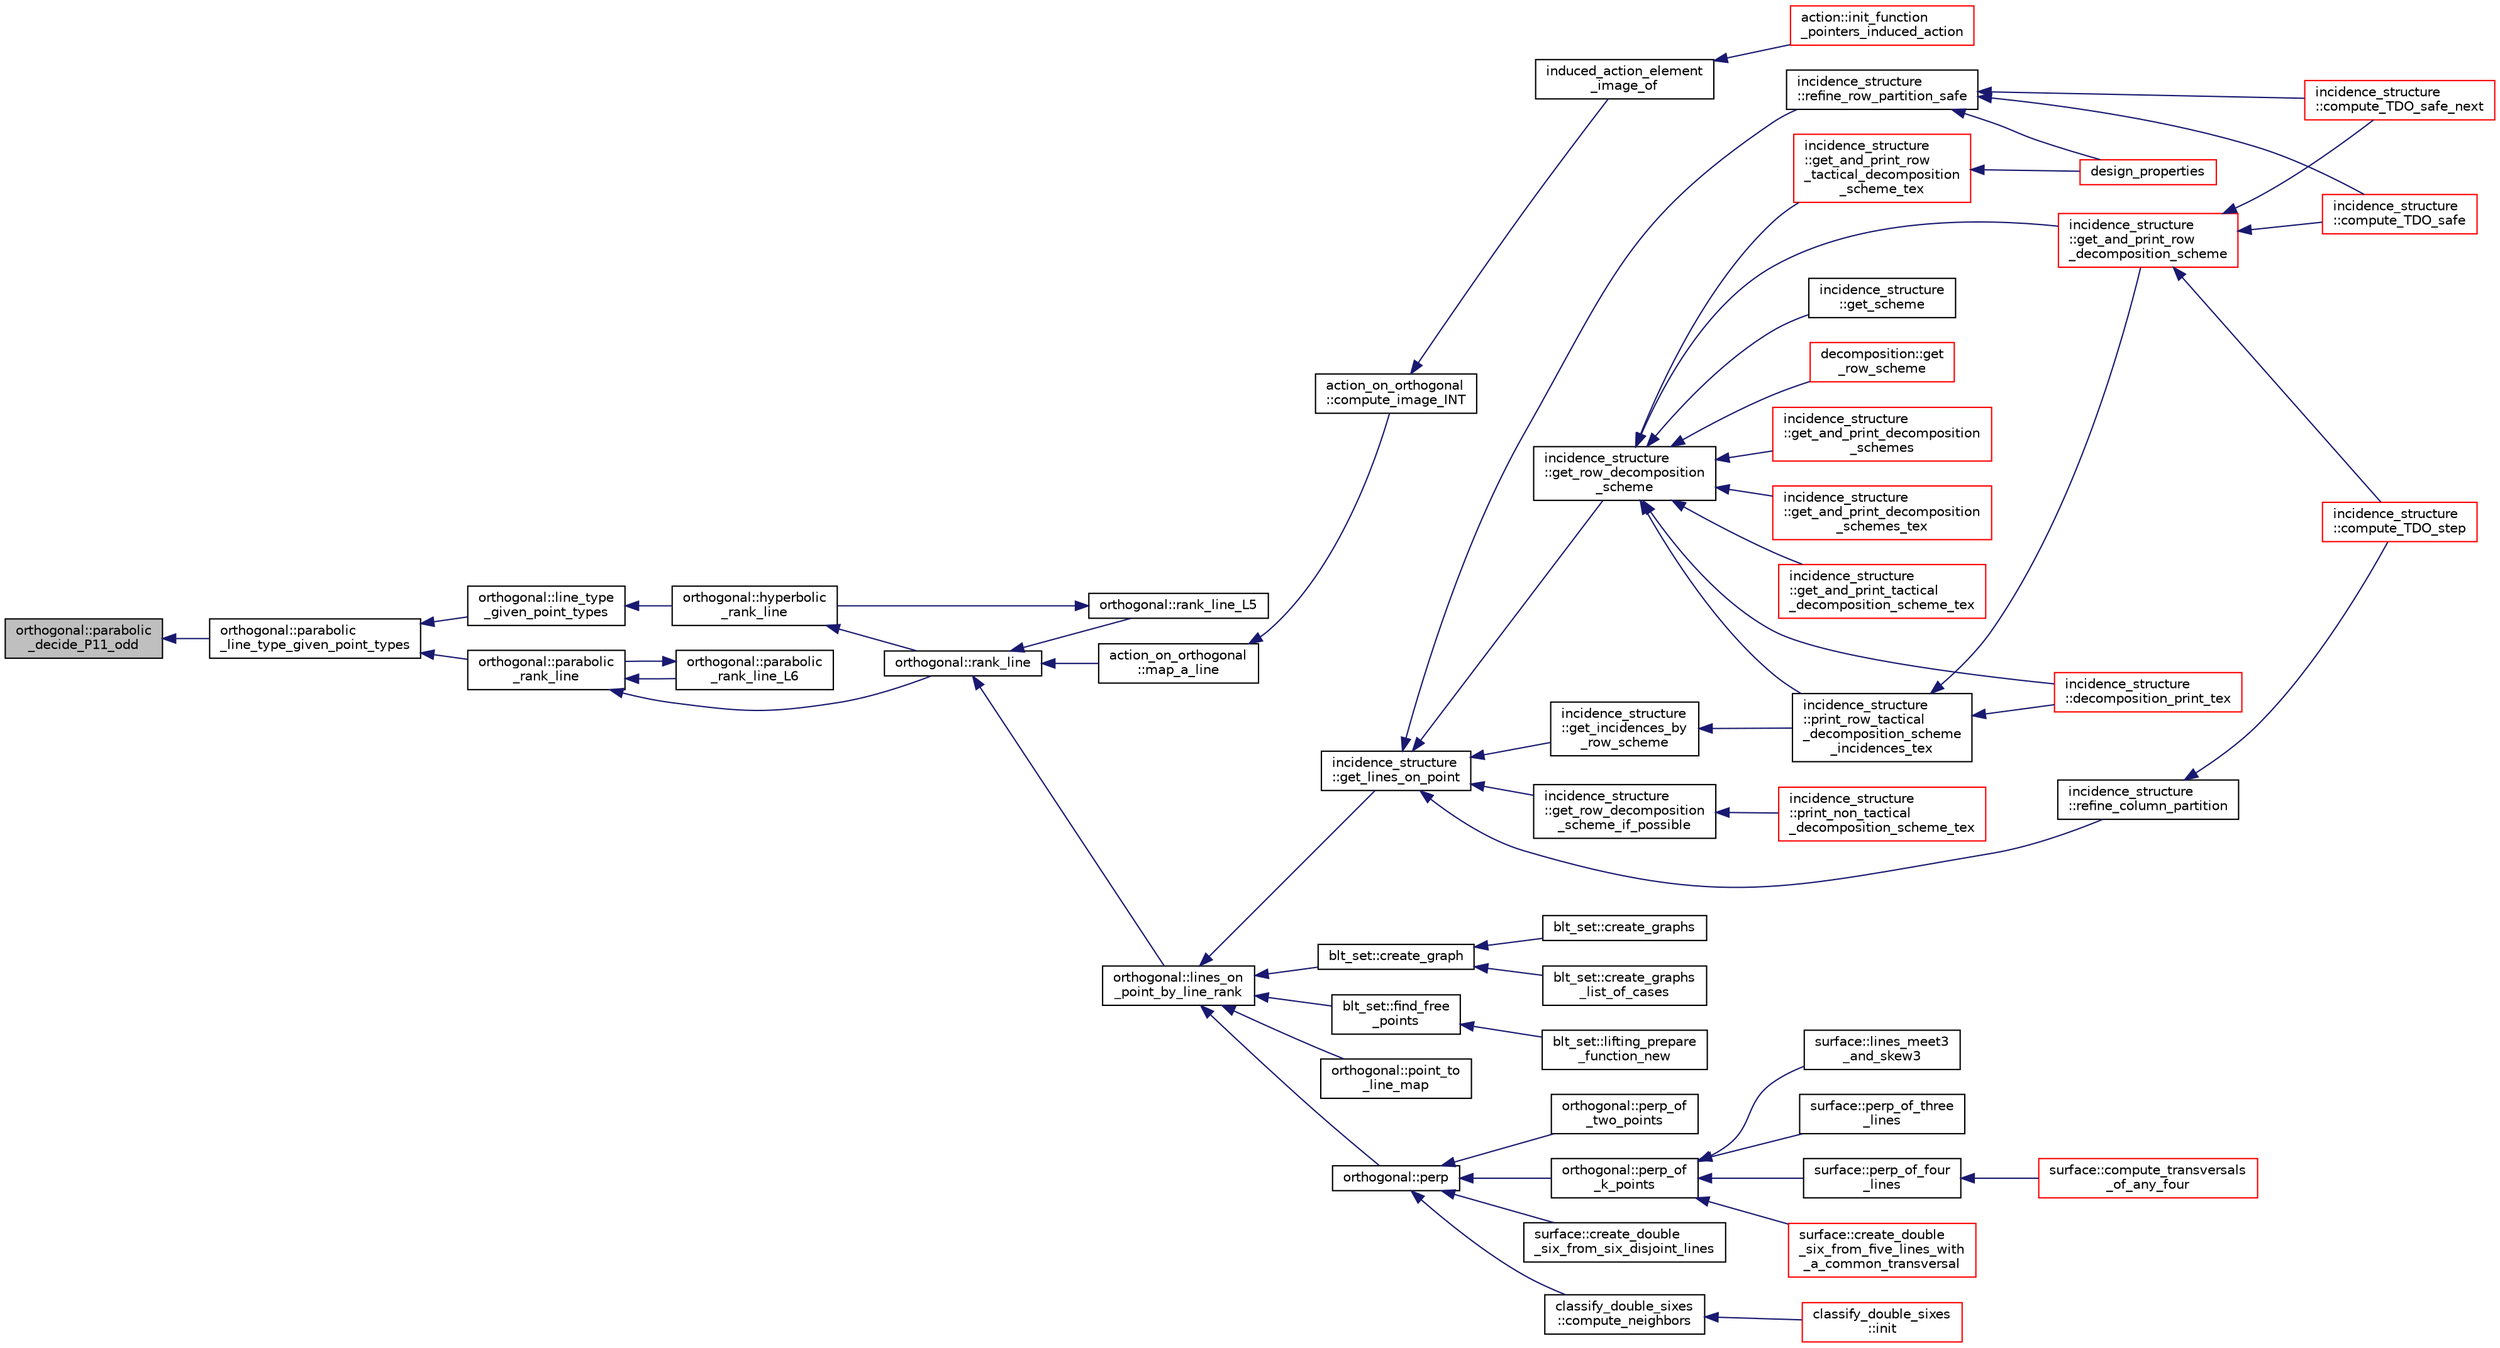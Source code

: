 digraph "orthogonal::parabolic_decide_P11_odd"
{
  edge [fontname="Helvetica",fontsize="10",labelfontname="Helvetica",labelfontsize="10"];
  node [fontname="Helvetica",fontsize="10",shape=record];
  rankdir="LR";
  Node14931 [label="orthogonal::parabolic\l_decide_P11_odd",height=0.2,width=0.4,color="black", fillcolor="grey75", style="filled", fontcolor="black"];
  Node14931 -> Node14932 [dir="back",color="midnightblue",fontsize="10",style="solid",fontname="Helvetica"];
  Node14932 [label="orthogonal::parabolic\l_line_type_given_point_types",height=0.2,width=0.4,color="black", fillcolor="white", style="filled",URL="$d7/daa/classorthogonal.html#af1894e9b4951ea3b58fafaec8e1314d4"];
  Node14932 -> Node14933 [dir="back",color="midnightblue",fontsize="10",style="solid",fontname="Helvetica"];
  Node14933 [label="orthogonal::line_type\l_given_point_types",height=0.2,width=0.4,color="black", fillcolor="white", style="filled",URL="$d7/daa/classorthogonal.html#abffd6b3e0d545fbe7799a2e2c1038aba"];
  Node14933 -> Node14934 [dir="back",color="midnightblue",fontsize="10",style="solid",fontname="Helvetica"];
  Node14934 [label="orthogonal::hyperbolic\l_rank_line",height=0.2,width=0.4,color="black", fillcolor="white", style="filled",URL="$d7/daa/classorthogonal.html#a2810f9a6851f445b03fdbfe2a888e9f5"];
  Node14934 -> Node14935 [dir="back",color="midnightblue",fontsize="10",style="solid",fontname="Helvetica"];
  Node14935 [label="orthogonal::rank_line",height=0.2,width=0.4,color="black", fillcolor="white", style="filled",URL="$d7/daa/classorthogonal.html#a5e1b5a3eb76840f425e71f25dabcd470"];
  Node14935 -> Node14936 [dir="back",color="midnightblue",fontsize="10",style="solid",fontname="Helvetica"];
  Node14936 [label="orthogonal::lines_on\l_point_by_line_rank",height=0.2,width=0.4,color="black", fillcolor="white", style="filled",URL="$d7/daa/classorthogonal.html#adc21874b6da3cd3585c704994fb538aa"];
  Node14936 -> Node14937 [dir="back",color="midnightblue",fontsize="10",style="solid",fontname="Helvetica"];
  Node14937 [label="blt_set::create_graph",height=0.2,width=0.4,color="black", fillcolor="white", style="filled",URL="$d1/d3d/classblt__set.html#ae92249ece99ffbc92e93e49cd5d5dccf"];
  Node14937 -> Node14938 [dir="back",color="midnightblue",fontsize="10",style="solid",fontname="Helvetica"];
  Node14938 [label="blt_set::create_graphs",height=0.2,width=0.4,color="black", fillcolor="white", style="filled",URL="$d1/d3d/classblt__set.html#a3f1d4a8ed15875c47b327949f26a4533"];
  Node14937 -> Node14939 [dir="back",color="midnightblue",fontsize="10",style="solid",fontname="Helvetica"];
  Node14939 [label="blt_set::create_graphs\l_list_of_cases",height=0.2,width=0.4,color="black", fillcolor="white", style="filled",URL="$d1/d3d/classblt__set.html#a91ad531d4154bd887182dbd6121476f3"];
  Node14936 -> Node14940 [dir="back",color="midnightblue",fontsize="10",style="solid",fontname="Helvetica"];
  Node14940 [label="blt_set::find_free\l_points",height=0.2,width=0.4,color="black", fillcolor="white", style="filled",URL="$d1/d3d/classblt__set.html#a71f82dd3dc4a901ea2a0949d2f1af302"];
  Node14940 -> Node14941 [dir="back",color="midnightblue",fontsize="10",style="solid",fontname="Helvetica"];
  Node14941 [label="blt_set::lifting_prepare\l_function_new",height=0.2,width=0.4,color="black", fillcolor="white", style="filled",URL="$d1/d3d/classblt__set.html#a1314b7c0a3b78ba54c0f61a397d8afce"];
  Node14936 -> Node14942 [dir="back",color="midnightblue",fontsize="10",style="solid",fontname="Helvetica"];
  Node14942 [label="orthogonal::point_to\l_line_map",height=0.2,width=0.4,color="black", fillcolor="white", style="filled",URL="$d7/daa/classorthogonal.html#a1eae48671390d1c251303be93b45f9e4"];
  Node14936 -> Node14943 [dir="back",color="midnightblue",fontsize="10",style="solid",fontname="Helvetica"];
  Node14943 [label="orthogonal::perp",height=0.2,width=0.4,color="black", fillcolor="white", style="filled",URL="$d7/daa/classorthogonal.html#ae80e0fa8d1e8caddb9afbb466e3d3189"];
  Node14943 -> Node14944 [dir="back",color="midnightblue",fontsize="10",style="solid",fontname="Helvetica"];
  Node14944 [label="orthogonal::perp_of\l_two_points",height=0.2,width=0.4,color="black", fillcolor="white", style="filled",URL="$d7/daa/classorthogonal.html#a6a05fef2e61ed508bff66d6728c58ec0"];
  Node14943 -> Node14945 [dir="back",color="midnightblue",fontsize="10",style="solid",fontname="Helvetica"];
  Node14945 [label="orthogonal::perp_of\l_k_points",height=0.2,width=0.4,color="black", fillcolor="white", style="filled",URL="$d7/daa/classorthogonal.html#a6a92a4680dc76bb289141fc5c765f5fb"];
  Node14945 -> Node14946 [dir="back",color="midnightblue",fontsize="10",style="solid",fontname="Helvetica"];
  Node14946 [label="surface::lines_meet3\l_and_skew3",height=0.2,width=0.4,color="black", fillcolor="white", style="filled",URL="$d5/d88/classsurface.html#af87ed9d20b980a89342f20c206ae5790"];
  Node14945 -> Node14947 [dir="back",color="midnightblue",fontsize="10",style="solid",fontname="Helvetica"];
  Node14947 [label="surface::perp_of_three\l_lines",height=0.2,width=0.4,color="black", fillcolor="white", style="filled",URL="$d5/d88/classsurface.html#aaa43449a367799d405821a1cd5a7e644"];
  Node14945 -> Node14948 [dir="back",color="midnightblue",fontsize="10",style="solid",fontname="Helvetica"];
  Node14948 [label="surface::perp_of_four\l_lines",height=0.2,width=0.4,color="black", fillcolor="white", style="filled",URL="$d5/d88/classsurface.html#a8da8a93f1fcbf344eb943869b0d488f1"];
  Node14948 -> Node14949 [dir="back",color="midnightblue",fontsize="10",style="solid",fontname="Helvetica"];
  Node14949 [label="surface::compute_transversals\l_of_any_four",height=0.2,width=0.4,color="red", fillcolor="white", style="filled",URL="$d5/d88/classsurface.html#a8023ace5ba7640932b77f1d54a792614"];
  Node14945 -> Node14958 [dir="back",color="midnightblue",fontsize="10",style="solid",fontname="Helvetica"];
  Node14958 [label="surface::create_double\l_six_from_five_lines_with\l_a_common_transversal",height=0.2,width=0.4,color="red", fillcolor="white", style="filled",URL="$d5/d88/classsurface.html#a6d8fafa386893521305e016011d55673"];
  Node14943 -> Node14972 [dir="back",color="midnightblue",fontsize="10",style="solid",fontname="Helvetica"];
  Node14972 [label="surface::create_double\l_six_from_six_disjoint_lines",height=0.2,width=0.4,color="black", fillcolor="white", style="filled",URL="$d5/d88/classsurface.html#a4c44f0a33d709edee71537547880dd87"];
  Node14943 -> Node14973 [dir="back",color="midnightblue",fontsize="10",style="solid",fontname="Helvetica"];
  Node14973 [label="classify_double_sixes\l::compute_neighbors",height=0.2,width=0.4,color="black", fillcolor="white", style="filled",URL="$dd/d23/classclassify__double__sixes.html#a675e241052c36c58063ddcfc06d209b2"];
  Node14973 -> Node14952 [dir="back",color="midnightblue",fontsize="10",style="solid",fontname="Helvetica"];
  Node14952 [label="classify_double_sixes\l::init",height=0.2,width=0.4,color="red", fillcolor="white", style="filled",URL="$dd/d23/classclassify__double__sixes.html#a8c5c41d5124b35379d626480ff225f7b"];
  Node14936 -> Node14974 [dir="back",color="midnightblue",fontsize="10",style="solid",fontname="Helvetica"];
  Node14974 [label="incidence_structure\l::get_lines_on_point",height=0.2,width=0.4,color="black", fillcolor="white", style="filled",URL="$da/d8a/classincidence__structure.html#a09148fd9478525b4a65c8e44833d1861"];
  Node14974 -> Node14975 [dir="back",color="midnightblue",fontsize="10",style="solid",fontname="Helvetica"];
  Node14975 [label="incidence_structure\l::refine_row_partition_safe",height=0.2,width=0.4,color="black", fillcolor="white", style="filled",URL="$da/d8a/classincidence__structure.html#ae84b2dc0f1a0cd1f9acfadcae21e3745"];
  Node14975 -> Node14976 [dir="back",color="midnightblue",fontsize="10",style="solid",fontname="Helvetica"];
  Node14976 [label="design_properties",height=0.2,width=0.4,color="red", fillcolor="white", style="filled",URL="$d9/dc2/apps_2combinatorics_2design_8_c.html#a7d7aac893d68b4a25d1ab91b57ae2af1"];
  Node14975 -> Node14980 [dir="back",color="midnightblue",fontsize="10",style="solid",fontname="Helvetica"];
  Node14980 [label="incidence_structure\l::compute_TDO_safe_next",height=0.2,width=0.4,color="red", fillcolor="white", style="filled",URL="$da/d8a/classincidence__structure.html#a7c315a348fc6bed0f8642767cc9cd7d1"];
  Node14975 -> Node14983 [dir="back",color="midnightblue",fontsize="10",style="solid",fontname="Helvetica"];
  Node14983 [label="incidence_structure\l::compute_TDO_safe",height=0.2,width=0.4,color="red", fillcolor="white", style="filled",URL="$da/d8a/classincidence__structure.html#ab1409e71c4b6855e49edfd3526644202"];
  Node14974 -> Node14997 [dir="back",color="midnightblue",fontsize="10",style="solid",fontname="Helvetica"];
  Node14997 [label="incidence_structure\l::refine_column_partition",height=0.2,width=0.4,color="black", fillcolor="white", style="filled",URL="$da/d8a/classincidence__structure.html#ac262f307c1531d67496129dc7890cda4"];
  Node14997 -> Node14998 [dir="back",color="midnightblue",fontsize="10",style="solid",fontname="Helvetica"];
  Node14998 [label="incidence_structure\l::compute_TDO_step",height=0.2,width=0.4,color="red", fillcolor="white", style="filled",URL="$da/d8a/classincidence__structure.html#a6175accaa64033df34d722c594a8b827"];
  Node14974 -> Node15002 [dir="back",color="midnightblue",fontsize="10",style="solid",fontname="Helvetica"];
  Node15002 [label="incidence_structure\l::get_incidences_by\l_row_scheme",height=0.2,width=0.4,color="black", fillcolor="white", style="filled",URL="$da/d8a/classincidence__structure.html#addab249e03244133841bd793389c792c"];
  Node15002 -> Node15003 [dir="back",color="midnightblue",fontsize="10",style="solid",fontname="Helvetica"];
  Node15003 [label="incidence_structure\l::print_row_tactical\l_decomposition_scheme\l_incidences_tex",height=0.2,width=0.4,color="black", fillcolor="white", style="filled",URL="$da/d8a/classincidence__structure.html#a23279d5c98b702de05171c245d5375fa"];
  Node15003 -> Node15004 [dir="back",color="midnightblue",fontsize="10",style="solid",fontname="Helvetica"];
  Node15004 [label="incidence_structure\l::get_and_print_row\l_decomposition_scheme",height=0.2,width=0.4,color="red", fillcolor="white", style="filled",URL="$da/d8a/classincidence__structure.html#a4a1e589bb5c47fb2d98fdb561b669dcf"];
  Node15004 -> Node14980 [dir="back",color="midnightblue",fontsize="10",style="solid",fontname="Helvetica"];
  Node15004 -> Node14983 [dir="back",color="midnightblue",fontsize="10",style="solid",fontname="Helvetica"];
  Node15004 -> Node14998 [dir="back",color="midnightblue",fontsize="10",style="solid",fontname="Helvetica"];
  Node15003 -> Node15005 [dir="back",color="midnightblue",fontsize="10",style="solid",fontname="Helvetica"];
  Node15005 [label="incidence_structure\l::decomposition_print_tex",height=0.2,width=0.4,color="red", fillcolor="white", style="filled",URL="$da/d8a/classincidence__structure.html#ada3fae9fd1819b36e6bfe18dedd01e6a"];
  Node14974 -> Node15006 [dir="back",color="midnightblue",fontsize="10",style="solid",fontname="Helvetica"];
  Node15006 [label="incidence_structure\l::get_row_decomposition\l_scheme",height=0.2,width=0.4,color="black", fillcolor="white", style="filled",URL="$da/d8a/classincidence__structure.html#aa0ad04253ba8e75bb15900ee8b01c9aa"];
  Node15006 -> Node15007 [dir="back",color="midnightblue",fontsize="10",style="solid",fontname="Helvetica"];
  Node15007 [label="decomposition::get\l_row_scheme",height=0.2,width=0.4,color="red", fillcolor="white", style="filled",URL="$d3/d2b/classdecomposition.html#acdb57cdc0c5b1b4692337a7a629f7113"];
  Node15006 -> Node15003 [dir="back",color="midnightblue",fontsize="10",style="solid",fontname="Helvetica"];
  Node15006 -> Node15004 [dir="back",color="midnightblue",fontsize="10",style="solid",fontname="Helvetica"];
  Node15006 -> Node15009 [dir="back",color="midnightblue",fontsize="10",style="solid",fontname="Helvetica"];
  Node15009 [label="incidence_structure\l::get_and_print_decomposition\l_schemes",height=0.2,width=0.4,color="red", fillcolor="white", style="filled",URL="$da/d8a/classincidence__structure.html#a95766a2ffb220bae98b60ed3c91bce9a"];
  Node15006 -> Node15013 [dir="back",color="midnightblue",fontsize="10",style="solid",fontname="Helvetica"];
  Node15013 [label="incidence_structure\l::get_and_print_decomposition\l_schemes_tex",height=0.2,width=0.4,color="red", fillcolor="white", style="filled",URL="$da/d8a/classincidence__structure.html#a2a9844501c86ee7588a64227cc6867e5"];
  Node15006 -> Node15014 [dir="back",color="midnightblue",fontsize="10",style="solid",fontname="Helvetica"];
  Node15014 [label="incidence_structure\l::get_and_print_tactical\l_decomposition_scheme_tex",height=0.2,width=0.4,color="red", fillcolor="white", style="filled",URL="$da/d8a/classincidence__structure.html#a88a5db2769f6529b86c1ee250ceed24d"];
  Node15006 -> Node15015 [dir="back",color="midnightblue",fontsize="10",style="solid",fontname="Helvetica"];
  Node15015 [label="incidence_structure\l::get_scheme",height=0.2,width=0.4,color="black", fillcolor="white", style="filled",URL="$da/d8a/classincidence__structure.html#a13191a7c41cd54c5a453e82395893ad9"];
  Node15006 -> Node15016 [dir="back",color="midnightblue",fontsize="10",style="solid",fontname="Helvetica"];
  Node15016 [label="incidence_structure\l::get_and_print_row\l_tactical_decomposition\l_scheme_tex",height=0.2,width=0.4,color="red", fillcolor="white", style="filled",URL="$da/d8a/classincidence__structure.html#a93bcc4c9c4ebb9635a60b2c5df9c43b0"];
  Node15016 -> Node14976 [dir="back",color="midnightblue",fontsize="10",style="solid",fontname="Helvetica"];
  Node15006 -> Node15005 [dir="back",color="midnightblue",fontsize="10",style="solid",fontname="Helvetica"];
  Node14974 -> Node15017 [dir="back",color="midnightblue",fontsize="10",style="solid",fontname="Helvetica"];
  Node15017 [label="incidence_structure\l::get_row_decomposition\l_scheme_if_possible",height=0.2,width=0.4,color="black", fillcolor="white", style="filled",URL="$da/d8a/classincidence__structure.html#ac93d2a6419b0fca3f25f101c5f08caf5"];
  Node15017 -> Node15018 [dir="back",color="midnightblue",fontsize="10",style="solid",fontname="Helvetica"];
  Node15018 [label="incidence_structure\l::print_non_tactical\l_decomposition_scheme_tex",height=0.2,width=0.4,color="red", fillcolor="white", style="filled",URL="$da/d8a/classincidence__structure.html#a27995a1d72c680e66343d871d838800e"];
  Node14935 -> Node15019 [dir="back",color="midnightblue",fontsize="10",style="solid",fontname="Helvetica"];
  Node15019 [label="orthogonal::rank_line_L5",height=0.2,width=0.4,color="black", fillcolor="white", style="filled",URL="$d7/daa/classorthogonal.html#a80bcc065004ef76b70cef437fff6f54c"];
  Node15019 -> Node14934 [dir="back",color="midnightblue",fontsize="10",style="solid",fontname="Helvetica"];
  Node14935 -> Node15020 [dir="back",color="midnightblue",fontsize="10",style="solid",fontname="Helvetica"];
  Node15020 [label="action_on_orthogonal\l::map_a_line",height=0.2,width=0.4,color="black", fillcolor="white", style="filled",URL="$dc/d87/classaction__on__orthogonal.html#ac7e41a4bbc9e0f2813f2f7030f3ed177"];
  Node15020 -> Node15021 [dir="back",color="midnightblue",fontsize="10",style="solid",fontname="Helvetica"];
  Node15021 [label="action_on_orthogonal\l::compute_image_INT",height=0.2,width=0.4,color="black", fillcolor="white", style="filled",URL="$dc/d87/classaction__on__orthogonal.html#a53cee5a150163f7614151b9cd1fc06f3"];
  Node15021 -> Node15022 [dir="back",color="midnightblue",fontsize="10",style="solid",fontname="Helvetica"];
  Node15022 [label="induced_action_element\l_image_of",height=0.2,width=0.4,color="black", fillcolor="white", style="filled",URL="$d3/d27/interface_8_c.html#a821850d6c3988dd122de0489cd36f0f0"];
  Node15022 -> Node15023 [dir="back",color="midnightblue",fontsize="10",style="solid",fontname="Helvetica"];
  Node15023 [label="action::init_function\l_pointers_induced_action",height=0.2,width=0.4,color="red", fillcolor="white", style="filled",URL="$d2/d86/classaction.html#a3b9287d084b24f7a3b9532a7589c58de"];
  Node14932 -> Node15222 [dir="back",color="midnightblue",fontsize="10",style="solid",fontname="Helvetica"];
  Node15222 [label="orthogonal::parabolic\l_rank_line",height=0.2,width=0.4,color="black", fillcolor="white", style="filled",URL="$d7/daa/classorthogonal.html#a7df334ceca90bc5b90c56354dbaf45c9"];
  Node15222 -> Node14935 [dir="back",color="midnightblue",fontsize="10",style="solid",fontname="Helvetica"];
  Node15222 -> Node15223 [dir="back",color="midnightblue",fontsize="10",style="solid",fontname="Helvetica"];
  Node15223 [label="orthogonal::parabolic\l_rank_line_L6",height=0.2,width=0.4,color="black", fillcolor="white", style="filled",URL="$d7/daa/classorthogonal.html#ab242f864cc2a012dee7c379649d2e566"];
  Node15223 -> Node15222 [dir="back",color="midnightblue",fontsize="10",style="solid",fontname="Helvetica"];
}
